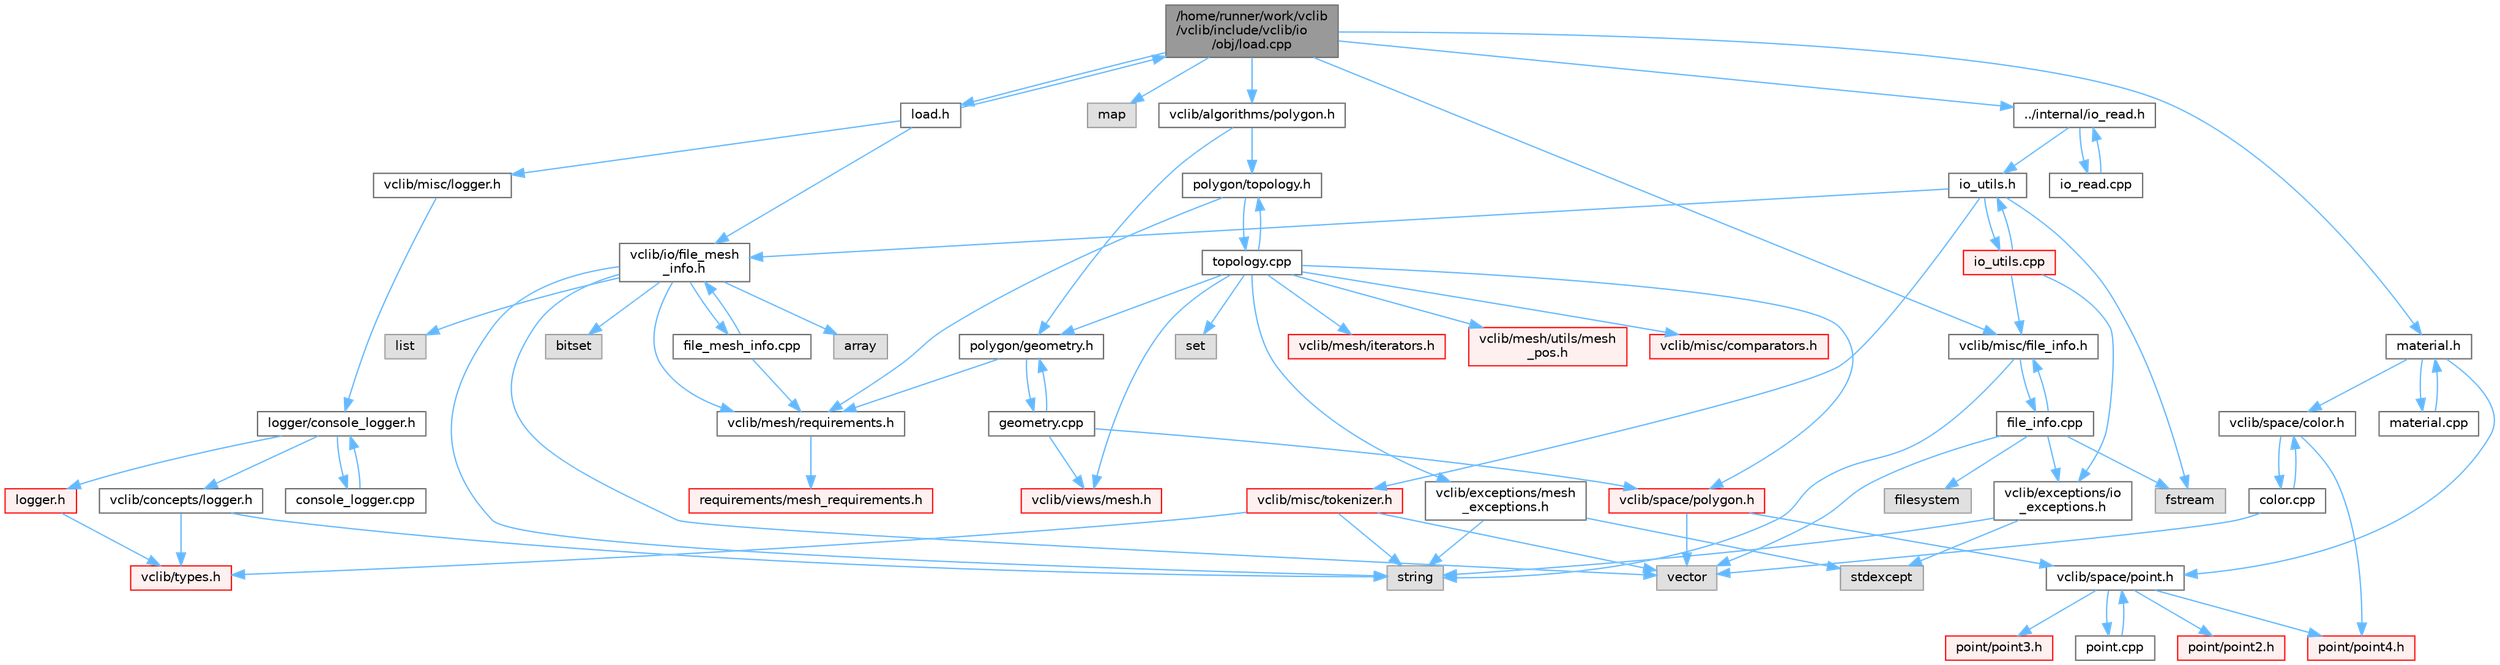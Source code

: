 digraph "/home/runner/work/vclib/vclib/include/vclib/io/obj/load.cpp"
{
 // LATEX_PDF_SIZE
  bgcolor="transparent";
  edge [fontname=Helvetica,fontsize=10,labelfontname=Helvetica,labelfontsize=10];
  node [fontname=Helvetica,fontsize=10,shape=box,height=0.2,width=0.4];
  Node1 [label="/home/runner/work/vclib\l/vclib/include/vclib/io\l/obj/load.cpp",height=0.2,width=0.4,color="gray40", fillcolor="grey60", style="filled", fontcolor="black",tooltip=" "];
  Node1 -> Node2 [color="steelblue1",style="solid"];
  Node2 [label="load.h",height=0.2,width=0.4,color="grey40", fillcolor="white", style="filled",URL="$obj_2load_8h.html",tooltip=" "];
  Node2 -> Node3 [color="steelblue1",style="solid"];
  Node3 [label="vclib/io/file_mesh\l_info.h",height=0.2,width=0.4,color="grey40", fillcolor="white", style="filled",URL="$file__mesh__info_8h.html",tooltip=" "];
  Node3 -> Node4 [color="steelblue1",style="solid"];
  Node4 [label="array",height=0.2,width=0.4,color="grey60", fillcolor="#E0E0E0", style="filled",tooltip=" "];
  Node3 -> Node5 [color="steelblue1",style="solid"];
  Node5 [label="list",height=0.2,width=0.4,color="grey60", fillcolor="#E0E0E0", style="filled",tooltip=" "];
  Node3 -> Node6 [color="steelblue1",style="solid"];
  Node6 [label="string",height=0.2,width=0.4,color="grey60", fillcolor="#E0E0E0", style="filled",tooltip=" "];
  Node3 -> Node7 [color="steelblue1",style="solid"];
  Node7 [label="vector",height=0.2,width=0.4,color="grey60", fillcolor="#E0E0E0", style="filled",tooltip=" "];
  Node3 -> Node8 [color="steelblue1",style="solid"];
  Node8 [label="bitset",height=0.2,width=0.4,color="grey60", fillcolor="#E0E0E0", style="filled",tooltip=" "];
  Node3 -> Node9 [color="steelblue1",style="solid"];
  Node9 [label="vclib/mesh/requirements.h",height=0.2,width=0.4,color="grey40", fillcolor="white", style="filled",URL="$requirements_8h.html",tooltip=" "];
  Node9 -> Node10 [color="steelblue1",style="solid"];
  Node10 [label="requirements/mesh_requirements.h",height=0.2,width=0.4,color="red", fillcolor="#FFF0F0", style="filled",URL="$mesh__requirements_8h.html",tooltip=" "];
  Node3 -> Node183 [color="steelblue1",style="solid"];
  Node183 [label="file_mesh_info.cpp",height=0.2,width=0.4,color="grey40", fillcolor="white", style="filled",URL="$file__mesh__info_8cpp.html",tooltip=" "];
  Node183 -> Node3 [color="steelblue1",style="solid"];
  Node183 -> Node9 [color="steelblue1",style="solid"];
  Node2 -> Node184 [color="steelblue1",style="solid"];
  Node184 [label="vclib/misc/logger.h",height=0.2,width=0.4,color="grey40", fillcolor="white", style="filled",URL="$misc_2logger_8h.html",tooltip=" "];
  Node184 -> Node185 [color="steelblue1",style="solid"];
  Node185 [label="logger/console_logger.h",height=0.2,width=0.4,color="grey40", fillcolor="white", style="filled",URL="$console__logger_8h.html",tooltip=" "];
  Node185 -> Node186 [color="steelblue1",style="solid"];
  Node186 [label="logger.h",height=0.2,width=0.4,color="red", fillcolor="#FFF0F0", style="filled",URL="$misc_2logger_2logger_8h.html",tooltip=" "];
  Node186 -> Node16 [color="steelblue1",style="solid"];
  Node16 [label="vclib/types.h",height=0.2,width=0.4,color="red", fillcolor="#FFF0F0", style="filled",URL="$types_8h.html",tooltip=" "];
  Node185 -> Node197 [color="steelblue1",style="solid"];
  Node197 [label="vclib/concepts/logger.h",height=0.2,width=0.4,color="grey40", fillcolor="white", style="filled",URL="$concepts_2logger_8h.html",tooltip=" "];
  Node197 -> Node6 [color="steelblue1",style="solid"];
  Node197 -> Node16 [color="steelblue1",style="solid"];
  Node185 -> Node198 [color="steelblue1",style="solid"];
  Node198 [label="console_logger.cpp",height=0.2,width=0.4,color="grey40", fillcolor="white", style="filled",URL="$console__logger_8cpp.html",tooltip=" "];
  Node198 -> Node185 [color="steelblue1",style="solid"];
  Node2 -> Node1 [color="steelblue1",style="solid"];
  Node1 -> Node199 [color="steelblue1",style="solid"];
  Node199 [label="map",height=0.2,width=0.4,color="grey60", fillcolor="#E0E0E0", style="filled",tooltip=" "];
  Node1 -> Node200 [color="steelblue1",style="solid"];
  Node200 [label="vclib/algorithms/polygon.h",height=0.2,width=0.4,color="grey40", fillcolor="white", style="filled",URL="$algorithms_2polygon_8h.html",tooltip=" "];
  Node200 -> Node201 [color="steelblue1",style="solid"];
  Node201 [label="polygon/geometry.h",height=0.2,width=0.4,color="grey40", fillcolor="white", style="filled",URL="$geometry_8h.html",tooltip=" "];
  Node201 -> Node9 [color="steelblue1",style="solid"];
  Node201 -> Node202 [color="steelblue1",style="solid"];
  Node202 [label="geometry.cpp",height=0.2,width=0.4,color="grey40", fillcolor="white", style="filled",URL="$geometry_8cpp.html",tooltip=" "];
  Node202 -> Node201 [color="steelblue1",style="solid"];
  Node202 -> Node203 [color="steelblue1",style="solid"];
  Node203 [label="vclib/space/polygon.h",height=0.2,width=0.4,color="red", fillcolor="#FFF0F0", style="filled",URL="$space_2polygon_8h.html",tooltip=" "];
  Node203 -> Node7 [color="steelblue1",style="solid"];
  Node203 -> Node49 [color="steelblue1",style="solid"];
  Node49 [label="vclib/space/point.h",height=0.2,width=0.4,color="grey40", fillcolor="white", style="filled",URL="$space_2point_8h.html",tooltip=" "];
  Node49 -> Node50 [color="steelblue1",style="solid"];
  Node50 [label="point/point2.h",height=0.2,width=0.4,color="red", fillcolor="#FFF0F0", style="filled",URL="$point2_8h.html",tooltip=" "];
  Node49 -> Node51 [color="steelblue1",style="solid"];
  Node51 [label="point/point3.h",height=0.2,width=0.4,color="red", fillcolor="#FFF0F0", style="filled",URL="$point3_8h.html",tooltip=" "];
  Node49 -> Node33 [color="steelblue1",style="solid"];
  Node33 [label="point/point4.h",height=0.2,width=0.4,color="red", fillcolor="#FFF0F0", style="filled",URL="$point4_8h.html",tooltip=" "];
  Node49 -> Node52 [color="steelblue1",style="solid"];
  Node52 [label="point.cpp",height=0.2,width=0.4,color="grey40", fillcolor="white", style="filled",URL="$point_8cpp.html",tooltip=" "];
  Node52 -> Node49 [color="steelblue1",style="solid"];
  Node202 -> Node217 [color="steelblue1",style="solid"];
  Node217 [label="vclib/views/mesh.h",height=0.2,width=0.4,color="red", fillcolor="#FFF0F0", style="filled",URL="$views_2mesh_8h.html",tooltip=" "];
  Node200 -> Node236 [color="steelblue1",style="solid"];
  Node236 [label="polygon/topology.h",height=0.2,width=0.4,color="grey40", fillcolor="white", style="filled",URL="$polygon_2topology_8h.html",tooltip=" "];
  Node236 -> Node9 [color="steelblue1",style="solid"];
  Node236 -> Node237 [color="steelblue1",style="solid"];
  Node237 [label="topology.cpp",height=0.2,width=0.4,color="grey40", fillcolor="white", style="filled",URL="$polygon_2topology_8cpp.html",tooltip=" "];
  Node237 -> Node236 [color="steelblue1",style="solid"];
  Node237 -> Node238 [color="steelblue1",style="solid"];
  Node238 [label="set",height=0.2,width=0.4,color="grey60", fillcolor="#E0E0E0", style="filled",tooltip=" "];
  Node237 -> Node79 [color="steelblue1",style="solid"];
  Node79 [label="vclib/exceptions/mesh\l_exceptions.h",height=0.2,width=0.4,color="grey40", fillcolor="white", style="filled",URL="$mesh__exceptions_8h.html",tooltip=" "];
  Node79 -> Node80 [color="steelblue1",style="solid"];
  Node80 [label="stdexcept",height=0.2,width=0.4,color="grey60", fillcolor="#E0E0E0", style="filled",tooltip=" "];
  Node79 -> Node6 [color="steelblue1",style="solid"];
  Node237 -> Node239 [color="steelblue1",style="solid"];
  Node239 [label="vclib/mesh/iterators.h",height=0.2,width=0.4,color="red", fillcolor="#FFF0F0", style="filled",URL="$mesh_2iterators_8h.html",tooltip=" "];
  Node237 -> Node243 [color="steelblue1",style="solid"];
  Node243 [label="vclib/mesh/utils/mesh\l_pos.h",height=0.2,width=0.4,color="red", fillcolor="#FFF0F0", style="filled",URL="$mesh__pos_8h.html",tooltip=" "];
  Node237 -> Node217 [color="steelblue1",style="solid"];
  Node237 -> Node245 [color="steelblue1",style="solid"];
  Node245 [label="vclib/misc/comparators.h",height=0.2,width=0.4,color="red", fillcolor="#FFF0F0", style="filled",URL="$comparators_8h.html",tooltip=" "];
  Node237 -> Node203 [color="steelblue1",style="solid"];
  Node237 -> Node201 [color="steelblue1",style="solid"];
  Node1 -> Node247 [color="steelblue1",style="solid"];
  Node247 [label="vclib/misc/file_info.h",height=0.2,width=0.4,color="grey40", fillcolor="white", style="filled",URL="$file__info_8h.html",tooltip=" "];
  Node247 -> Node6 [color="steelblue1",style="solid"];
  Node247 -> Node248 [color="steelblue1",style="solid"];
  Node248 [label="file_info.cpp",height=0.2,width=0.4,color="grey40", fillcolor="white", style="filled",URL="$file__info_8cpp.html",tooltip=" "];
  Node248 -> Node247 [color="steelblue1",style="solid"];
  Node248 -> Node249 [color="steelblue1",style="solid"];
  Node249 [label="fstream",height=0.2,width=0.4,color="grey60", fillcolor="#E0E0E0", style="filled",tooltip=" "];
  Node248 -> Node250 [color="steelblue1",style="solid"];
  Node250 [label="filesystem",height=0.2,width=0.4,color="grey60", fillcolor="#E0E0E0", style="filled",tooltip=" "];
  Node248 -> Node7 [color="steelblue1",style="solid"];
  Node248 -> Node251 [color="steelblue1",style="solid"];
  Node251 [label="vclib/exceptions/io\l_exceptions.h",height=0.2,width=0.4,color="grey40", fillcolor="white", style="filled",URL="$io__exceptions_8h.html",tooltip=" "];
  Node251 -> Node80 [color="steelblue1",style="solid"];
  Node251 -> Node6 [color="steelblue1",style="solid"];
  Node1 -> Node252 [color="steelblue1",style="solid"];
  Node252 [label="../internal/io_read.h",height=0.2,width=0.4,color="grey40", fillcolor="white", style="filled",URL="$io__read_8h.html",tooltip=" "];
  Node252 -> Node253 [color="steelblue1",style="solid"];
  Node253 [label="io_utils.h",height=0.2,width=0.4,color="grey40", fillcolor="white", style="filled",URL="$io__utils_8h.html",tooltip=" "];
  Node253 -> Node249 [color="steelblue1",style="solid"];
  Node253 -> Node3 [color="steelblue1",style="solid"];
  Node253 -> Node254 [color="steelblue1",style="solid"];
  Node254 [label="vclib/misc/tokenizer.h",height=0.2,width=0.4,color="red", fillcolor="#FFF0F0", style="filled",URL="$tokenizer_8h.html",tooltip=" "];
  Node254 -> Node6 [color="steelblue1",style="solid"];
  Node254 -> Node7 [color="steelblue1",style="solid"];
  Node254 -> Node16 [color="steelblue1",style="solid"];
  Node253 -> Node256 [color="steelblue1",style="solid"];
  Node256 [label="io_utils.cpp",height=0.2,width=0.4,color="red", fillcolor="#FFF0F0", style="filled",URL="$io__utils_8cpp.html",tooltip=" "];
  Node256 -> Node253 [color="steelblue1",style="solid"];
  Node256 -> Node251 [color="steelblue1",style="solid"];
  Node256 -> Node247 [color="steelblue1",style="solid"];
  Node252 -> Node260 [color="steelblue1",style="solid"];
  Node260 [label="io_read.cpp",height=0.2,width=0.4,color="grey40", fillcolor="white", style="filled",URL="$io__read_8cpp.html",tooltip=" "];
  Node260 -> Node252 [color="steelblue1",style="solid"];
  Node1 -> Node261 [color="steelblue1",style="solid"];
  Node261 [label="material.h",height=0.2,width=0.4,color="grey40", fillcolor="white", style="filled",URL="$material_8h.html",tooltip=" "];
  Node261 -> Node32 [color="steelblue1",style="solid"];
  Node32 [label="vclib/space/color.h",height=0.2,width=0.4,color="grey40", fillcolor="white", style="filled",URL="$space_2color_8h.html",tooltip=" "];
  Node32 -> Node33 [color="steelblue1",style="solid"];
  Node32 -> Node47 [color="steelblue1",style="solid"];
  Node47 [label="color.cpp",height=0.2,width=0.4,color="grey40", fillcolor="white", style="filled",URL="$space_2color_8cpp.html",tooltip=" "];
  Node47 -> Node32 [color="steelblue1",style="solid"];
  Node47 -> Node7 [color="steelblue1",style="solid"];
  Node261 -> Node49 [color="steelblue1",style="solid"];
  Node261 -> Node262 [color="steelblue1",style="solid"];
  Node262 [label="material.cpp",height=0.2,width=0.4,color="grey40", fillcolor="white", style="filled",URL="$material_8cpp.html",tooltip=" "];
  Node262 -> Node261 [color="steelblue1",style="solid"];
}
